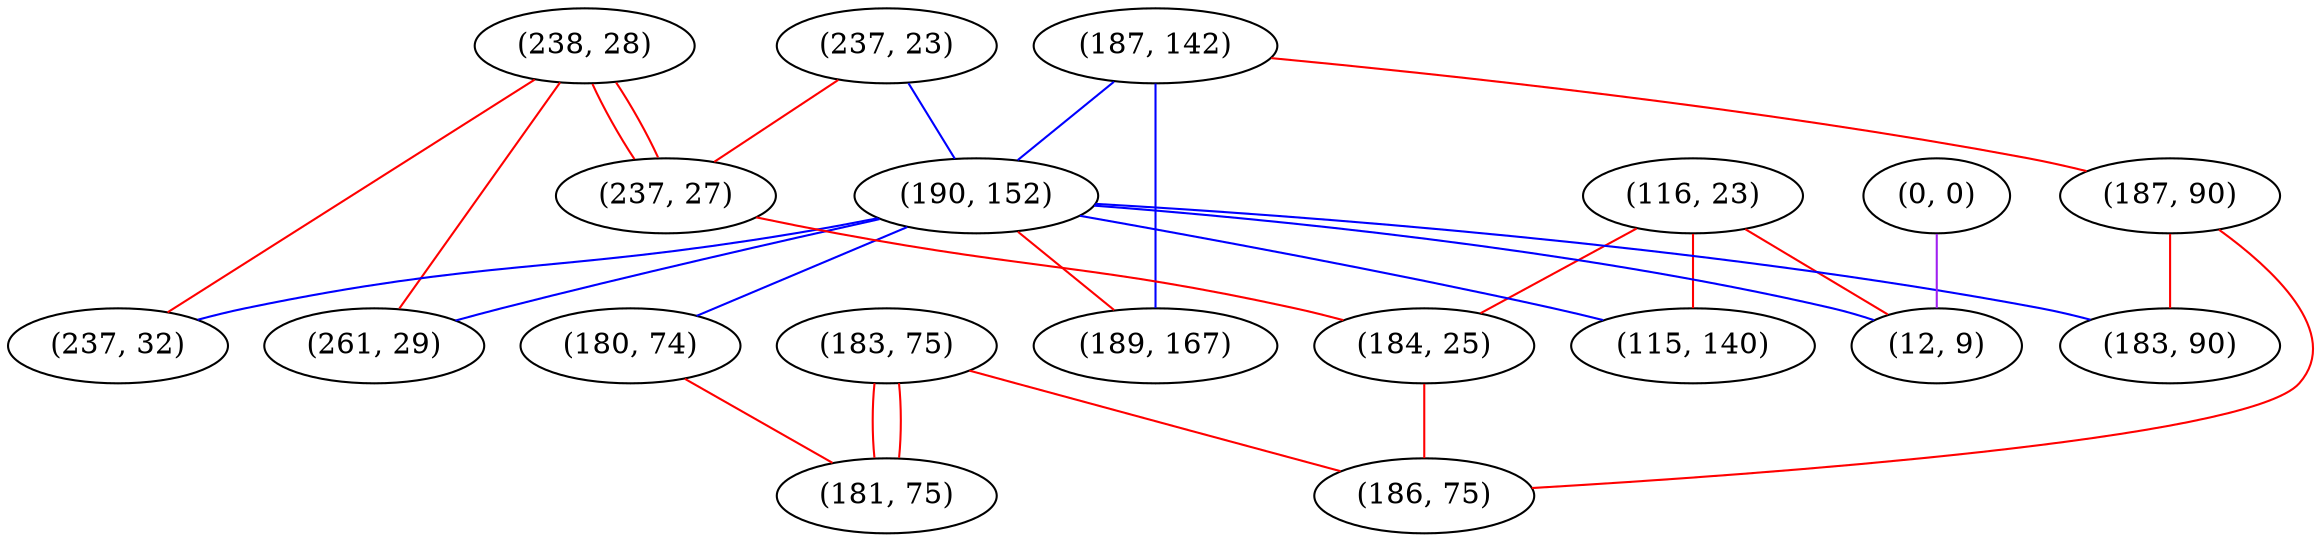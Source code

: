 graph "" {
"(238, 28)";
"(116, 23)";
"(237, 23)";
"(187, 142)";
"(183, 75)";
"(190, 152)";
"(187, 90)";
"(0, 0)";
"(237, 27)";
"(184, 25)";
"(180, 74)";
"(189, 167)";
"(115, 140)";
"(183, 90)";
"(181, 75)";
"(186, 75)";
"(12, 9)";
"(261, 29)";
"(237, 32)";
"(238, 28)" -- "(261, 29)"  [color=red, key=0, weight=1];
"(238, 28)" -- "(237, 32)"  [color=red, key=0, weight=1];
"(238, 28)" -- "(237, 27)"  [color=red, key=0, weight=1];
"(238, 28)" -- "(237, 27)"  [color=red, key=1, weight=1];
"(116, 23)" -- "(184, 25)"  [color=red, key=0, weight=1];
"(116, 23)" -- "(115, 140)"  [color=red, key=0, weight=1];
"(116, 23)" -- "(12, 9)"  [color=red, key=0, weight=1];
"(237, 23)" -- "(190, 152)"  [color=blue, key=0, weight=3];
"(237, 23)" -- "(237, 27)"  [color=red, key=0, weight=1];
"(187, 142)" -- "(187, 90)"  [color=red, key=0, weight=1];
"(187, 142)" -- "(189, 167)"  [color=blue, key=0, weight=3];
"(187, 142)" -- "(190, 152)"  [color=blue, key=0, weight=3];
"(183, 75)" -- "(186, 75)"  [color=red, key=0, weight=1];
"(183, 75)" -- "(181, 75)"  [color=red, key=0, weight=1];
"(183, 75)" -- "(181, 75)"  [color=red, key=1, weight=1];
"(190, 152)" -- "(189, 167)"  [color=red, key=0, weight=1];
"(190, 152)" -- "(180, 74)"  [color=blue, key=0, weight=3];
"(190, 152)" -- "(115, 140)"  [color=blue, key=0, weight=3];
"(190, 152)" -- "(183, 90)"  [color=blue, key=0, weight=3];
"(190, 152)" -- "(12, 9)"  [color=blue, key=0, weight=3];
"(190, 152)" -- "(261, 29)"  [color=blue, key=0, weight=3];
"(190, 152)" -- "(237, 32)"  [color=blue, key=0, weight=3];
"(187, 90)" -- "(186, 75)"  [color=red, key=0, weight=1];
"(187, 90)" -- "(183, 90)"  [color=red, key=0, weight=1];
"(0, 0)" -- "(12, 9)"  [color=purple, key=0, weight=4];
"(237, 27)" -- "(184, 25)"  [color=red, key=0, weight=1];
"(184, 25)" -- "(186, 75)"  [color=red, key=0, weight=1];
"(180, 74)" -- "(181, 75)"  [color=red, key=0, weight=1];
}
